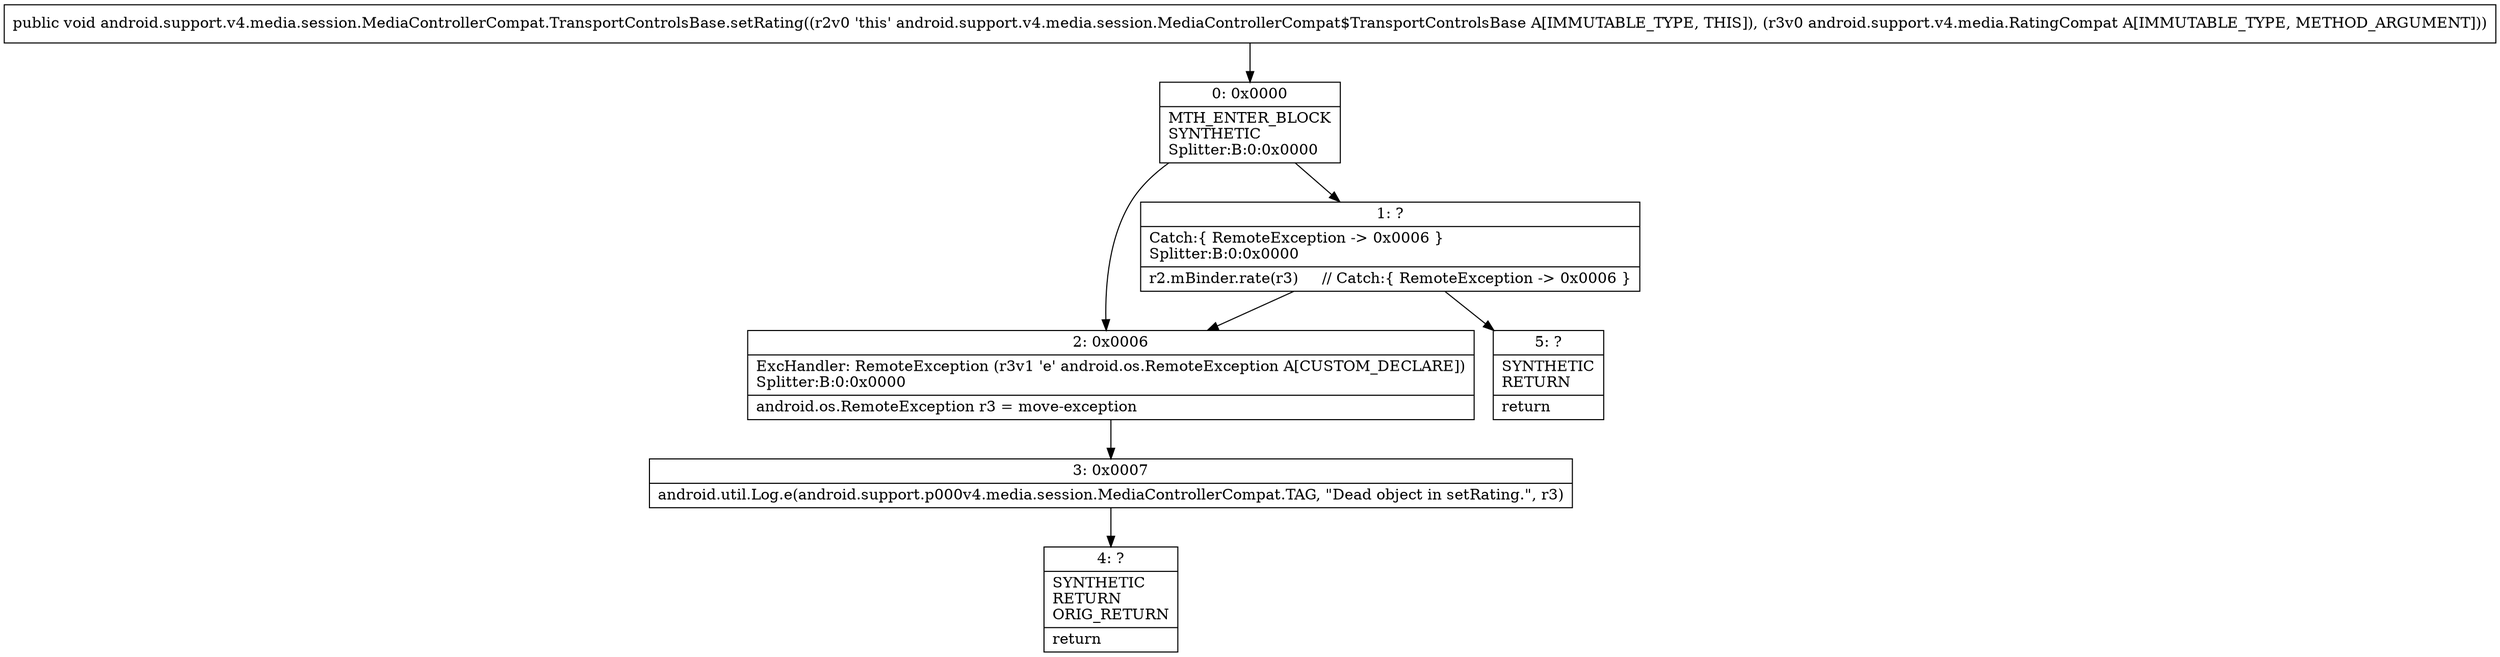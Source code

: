 digraph "CFG forandroid.support.v4.media.session.MediaControllerCompat.TransportControlsBase.setRating(Landroid\/support\/v4\/media\/RatingCompat;)V" {
Node_0 [shape=record,label="{0\:\ 0x0000|MTH_ENTER_BLOCK\lSYNTHETIC\lSplitter:B:0:0x0000\l}"];
Node_1 [shape=record,label="{1\:\ ?|Catch:\{ RemoteException \-\> 0x0006 \}\lSplitter:B:0:0x0000\l|r2.mBinder.rate(r3)     \/\/ Catch:\{ RemoteException \-\> 0x0006 \}\l}"];
Node_2 [shape=record,label="{2\:\ 0x0006|ExcHandler: RemoteException (r3v1 'e' android.os.RemoteException A[CUSTOM_DECLARE])\lSplitter:B:0:0x0000\l|android.os.RemoteException r3 = move\-exception\l}"];
Node_3 [shape=record,label="{3\:\ 0x0007|android.util.Log.e(android.support.p000v4.media.session.MediaControllerCompat.TAG, \"Dead object in setRating.\", r3)\l}"];
Node_4 [shape=record,label="{4\:\ ?|SYNTHETIC\lRETURN\lORIG_RETURN\l|return\l}"];
Node_5 [shape=record,label="{5\:\ ?|SYNTHETIC\lRETURN\l|return\l}"];
MethodNode[shape=record,label="{public void android.support.v4.media.session.MediaControllerCompat.TransportControlsBase.setRating((r2v0 'this' android.support.v4.media.session.MediaControllerCompat$TransportControlsBase A[IMMUTABLE_TYPE, THIS]), (r3v0 android.support.v4.media.RatingCompat A[IMMUTABLE_TYPE, METHOD_ARGUMENT])) }"];
MethodNode -> Node_0;
Node_0 -> Node_1;
Node_0 -> Node_2;
Node_1 -> Node_2;
Node_1 -> Node_5;
Node_2 -> Node_3;
Node_3 -> Node_4;
}


